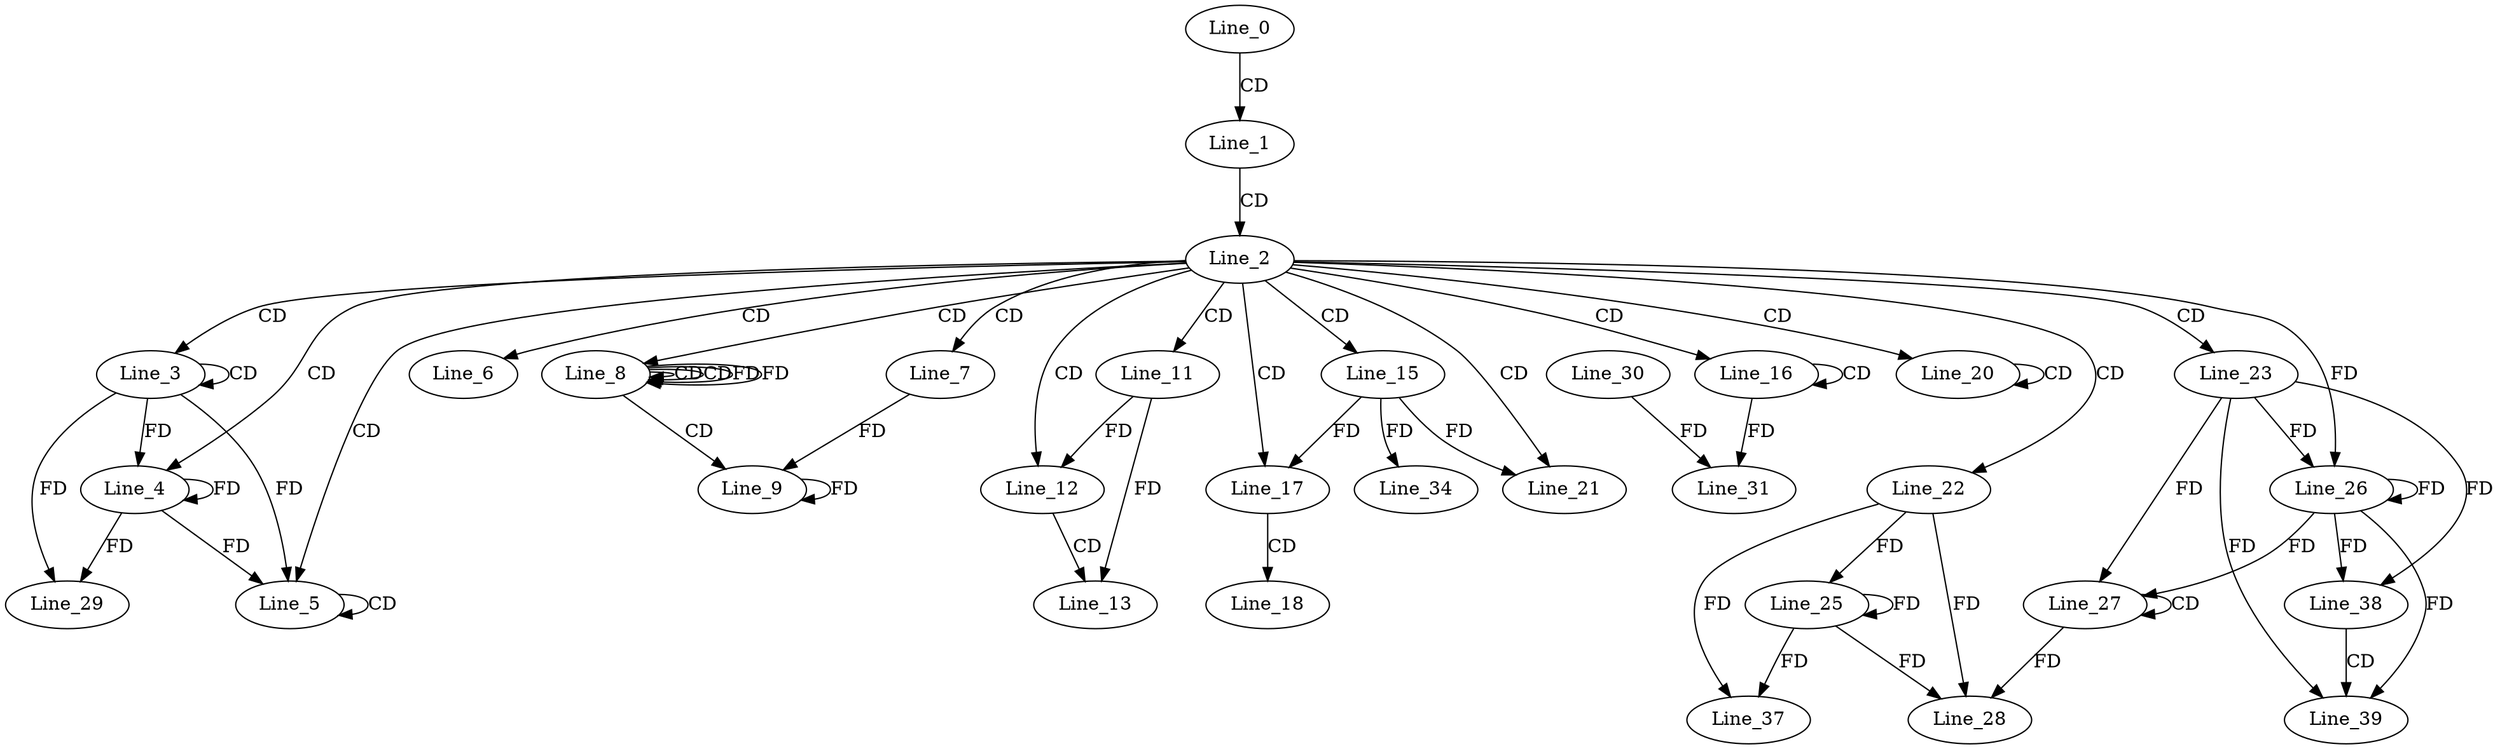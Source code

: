 digraph G {
  Line_0;
  Line_1;
  Line_2;
  Line_3;
  Line_3;
  Line_4;
  Line_4;
  Line_5;
  Line_5;
  Line_6;
  Line_7;
  Line_8;
  Line_8;
  Line_8;
  Line_9;
  Line_11;
  Line_12;
  Line_12;
  Line_13;
  Line_15;
  Line_16;
  Line_16;
  Line_17;
  Line_17;
  Line_17;
  Line_18;
  Line_20;
  Line_20;
  Line_21;
  Line_21;
  Line_21;
  Line_22;
  Line_23;
  Line_25;
  Line_26;
  Line_26;
  Line_26;
  Line_27;
  Line_27;
  Line_28;
  Line_29;
  Line_30;
  Line_31;
  Line_34;
  Line_37;
  Line_38;
  Line_39;
  Line_0 -> Line_1 [ label="CD" ];
  Line_1 -> Line_2 [ label="CD" ];
  Line_2 -> Line_3 [ label="CD" ];
  Line_3 -> Line_3 [ label="CD" ];
  Line_2 -> Line_4 [ label="CD" ];
  Line_3 -> Line_4 [ label="FD" ];
  Line_4 -> Line_4 [ label="FD" ];
  Line_2 -> Line_5 [ label="CD" ];
  Line_5 -> Line_5 [ label="CD" ];
  Line_3 -> Line_5 [ label="FD" ];
  Line_4 -> Line_5 [ label="FD" ];
  Line_2 -> Line_6 [ label="CD" ];
  Line_2 -> Line_7 [ label="CD" ];
  Line_2 -> Line_8 [ label="CD" ];
  Line_8 -> Line_8 [ label="CD" ];
  Line_8 -> Line_8 [ label="CD" ];
  Line_8 -> Line_8 [ label="FD" ];
  Line_8 -> Line_9 [ label="CD" ];
  Line_9 -> Line_9 [ label="FD" ];
  Line_7 -> Line_9 [ label="FD" ];
  Line_2 -> Line_11 [ label="CD" ];
  Line_2 -> Line_12 [ label="CD" ];
  Line_11 -> Line_12 [ label="FD" ];
  Line_12 -> Line_13 [ label="CD" ];
  Line_11 -> Line_13 [ label="FD" ];
  Line_2 -> Line_15 [ label="CD" ];
  Line_2 -> Line_16 [ label="CD" ];
  Line_16 -> Line_16 [ label="CD" ];
  Line_2 -> Line_17 [ label="CD" ];
  Line_15 -> Line_17 [ label="FD" ];
  Line_17 -> Line_18 [ label="CD" ];
  Line_2 -> Line_20 [ label="CD" ];
  Line_20 -> Line_20 [ label="CD" ];
  Line_2 -> Line_21 [ label="CD" ];
  Line_15 -> Line_21 [ label="FD" ];
  Line_2 -> Line_22 [ label="CD" ];
  Line_2 -> Line_23 [ label="CD" ];
  Line_22 -> Line_25 [ label="FD" ];
  Line_25 -> Line_25 [ label="FD" ];
  Line_23 -> Line_26 [ label="FD" ];
  Line_26 -> Line_26 [ label="FD" ];
  Line_2 -> Line_26 [ label="FD" ];
  Line_27 -> Line_27 [ label="CD" ];
  Line_23 -> Line_27 [ label="FD" ];
  Line_26 -> Line_27 [ label="FD" ];
  Line_27 -> Line_28 [ label="FD" ];
  Line_22 -> Line_28 [ label="FD" ];
  Line_25 -> Line_28 [ label="FD" ];
  Line_3 -> Line_29 [ label="FD" ];
  Line_4 -> Line_29 [ label="FD" ];
  Line_30 -> Line_31 [ label="FD" ];
  Line_16 -> Line_31 [ label="FD" ];
  Line_15 -> Line_34 [ label="FD" ];
  Line_22 -> Line_37 [ label="FD" ];
  Line_25 -> Line_37 [ label="FD" ];
  Line_23 -> Line_38 [ label="FD" ];
  Line_26 -> Line_38 [ label="FD" ];
  Line_38 -> Line_39 [ label="CD" ];
  Line_23 -> Line_39 [ label="FD" ];
  Line_26 -> Line_39 [ label="FD" ];
  Line_8 -> Line_8 [ label="FD" ];
}
